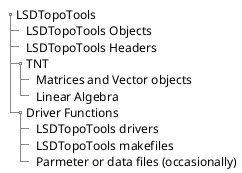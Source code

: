 @startsalt

{
    {T
     + LSDTopoTools
     ++ LSDTopoTools Objects
     ++ LSDTopoTools Headers
     ++ TNT
     +++ Matrices and Vector objects
     +++ Linear Algebra
     ++ Driver Functions
     +++ LSDTopoTools drivers
     +++ LSDTopoTools makefiles
     +++ Parmeter or data files (occasionally)
    }
}

@endsalt